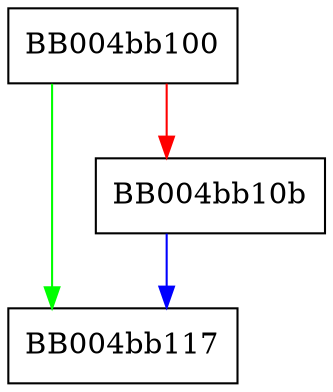 digraph ossl_qtx_set_mdpl {
  node [shape="box"];
  graph [splines=ortho];
  BB004bb100 -> BB004bb117 [color="green"];
  BB004bb100 -> BB004bb10b [color="red"];
  BB004bb10b -> BB004bb117 [color="blue"];
}